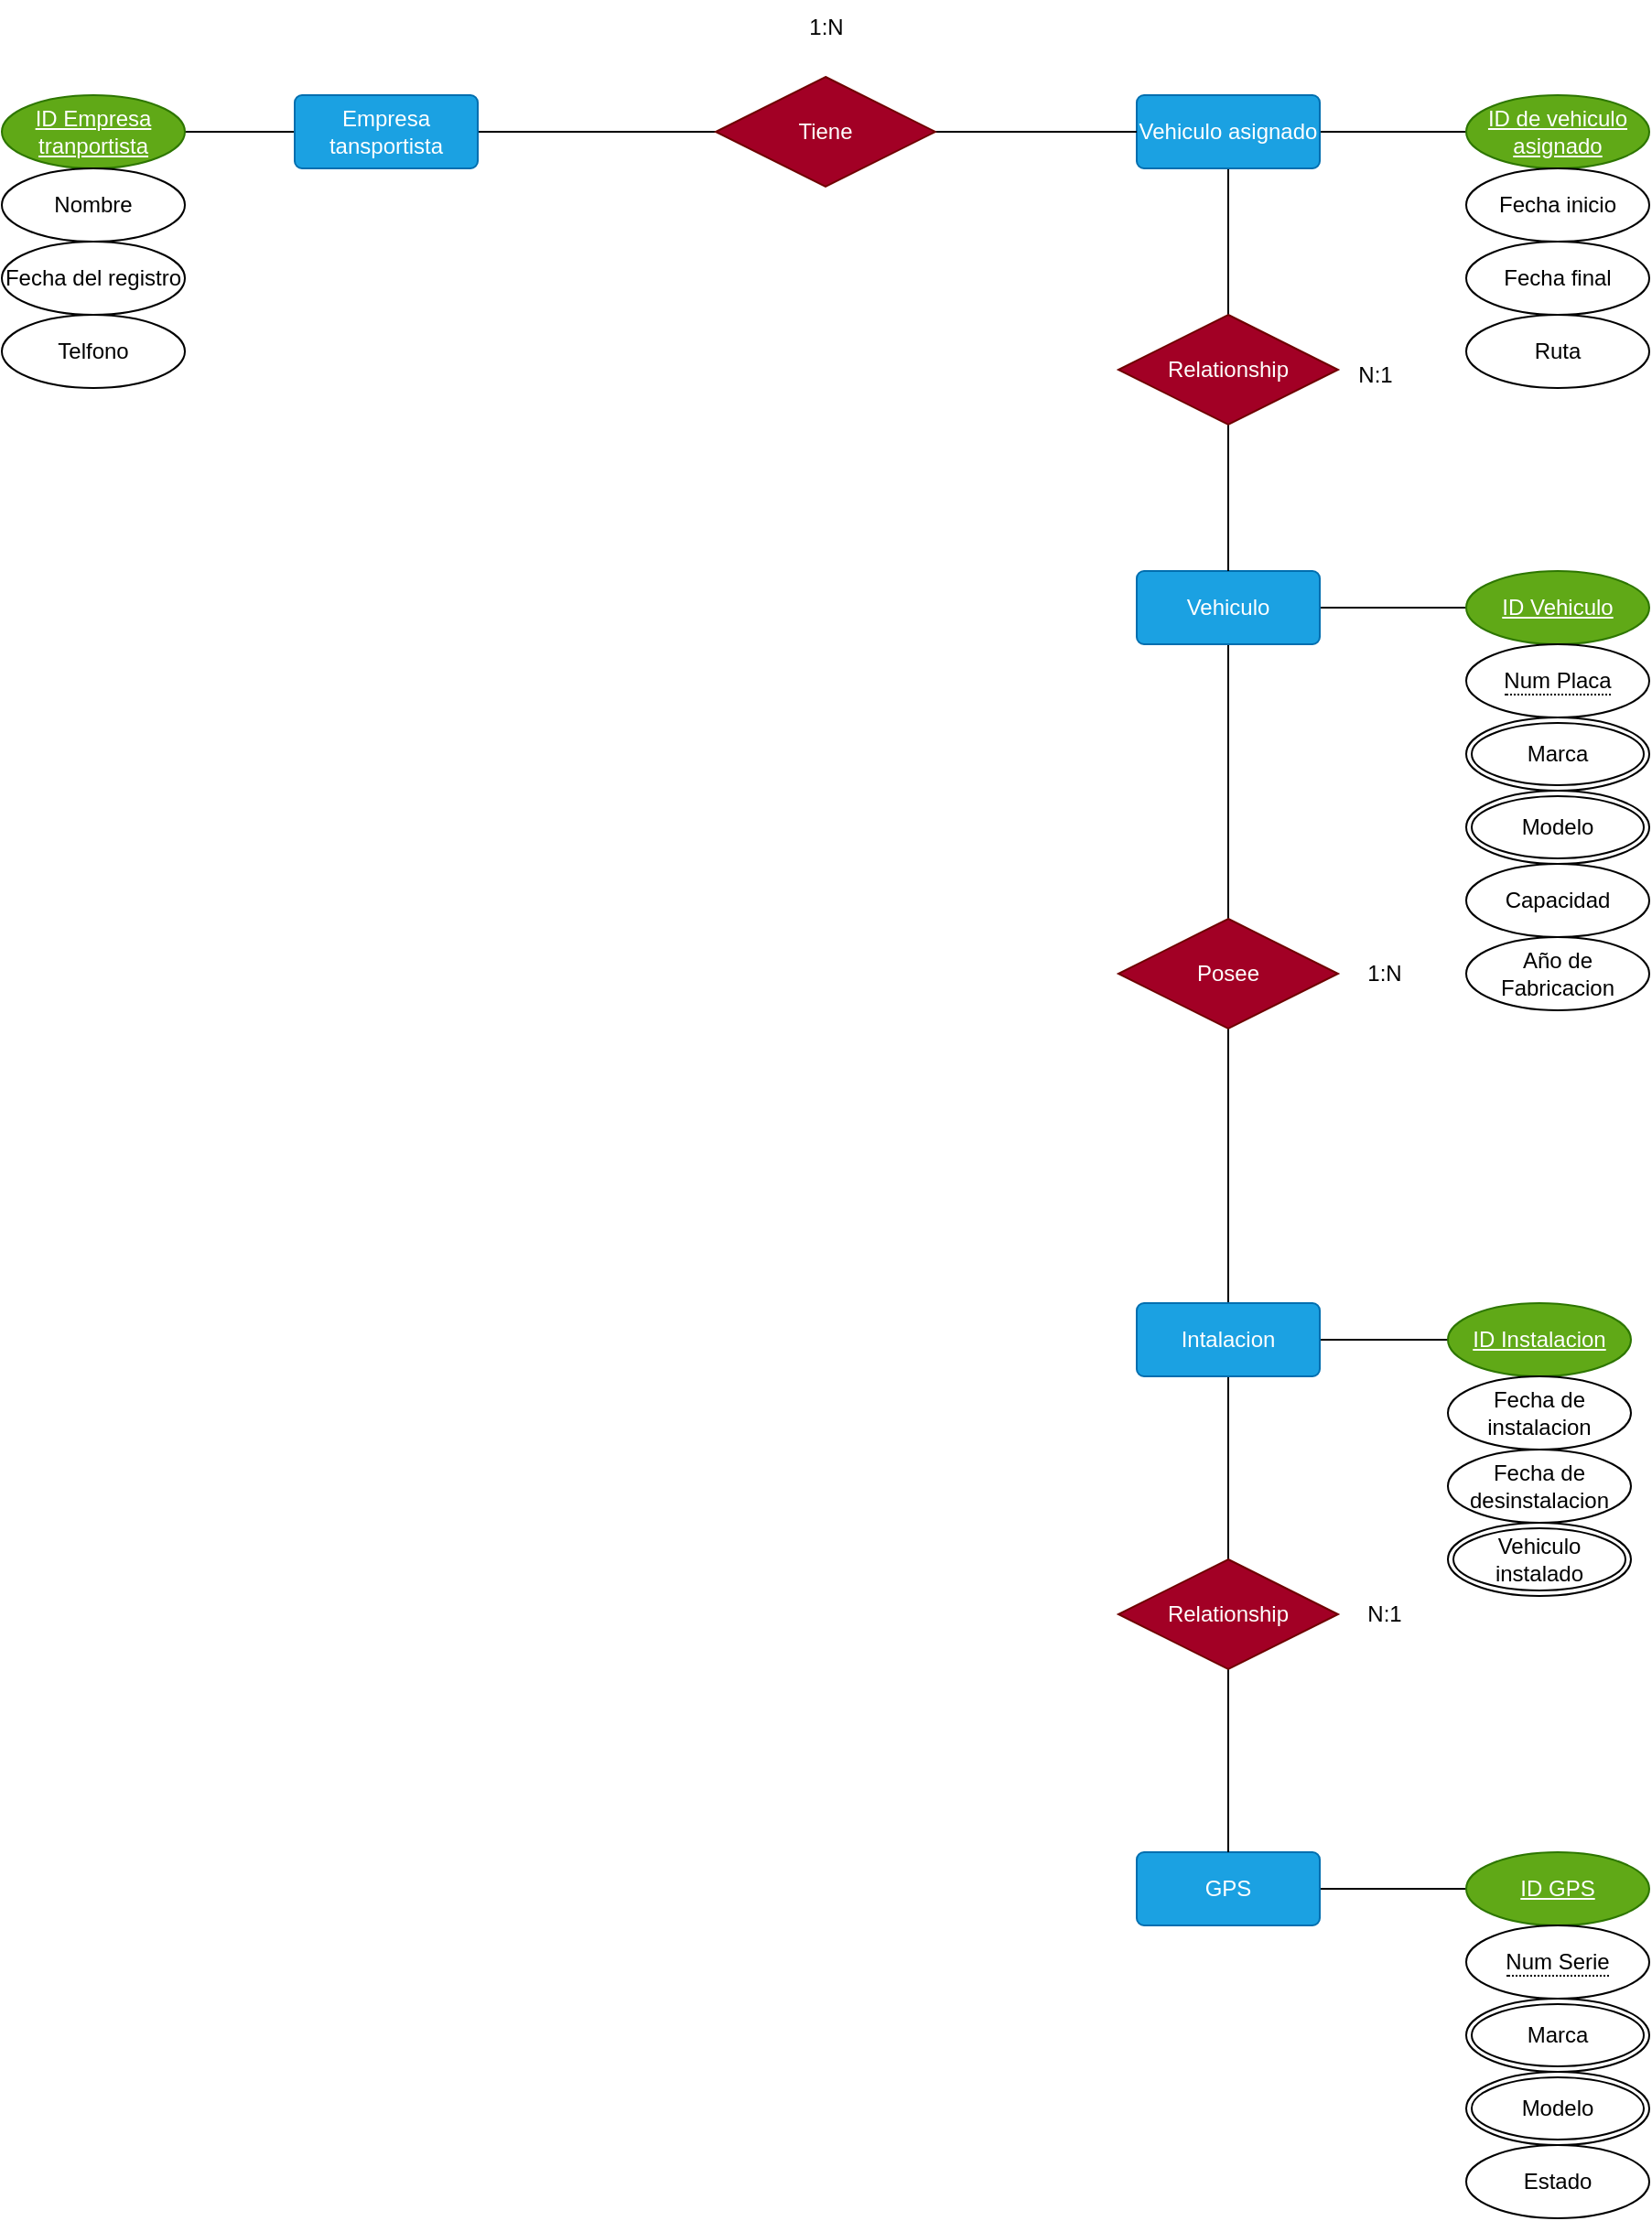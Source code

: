 <mxfile version="26.1.3">
  <diagram name="Página-1" id="tn5yl6HeL-grOOPM4eOT">
    <mxGraphModel dx="1983" dy="1287" grid="1" gridSize="10" guides="1" tooltips="1" connect="1" arrows="1" fold="1" page="1" pageScale="1" pageWidth="850" pageHeight="1100" math="0" shadow="0">
      <root>
        <mxCell id="0" />
        <mxCell id="1" parent="0" />
        <mxCell id="7sBuwOVf_Sa9BMLALKuh-36" style="edgeStyle=orthogonalEdgeStyle;rounded=0;orthogonalLoop=1;jettySize=auto;html=1;entryX=1;entryY=0.5;entryDx=0;entryDy=0;endArrow=none;startFill=0;" edge="1" parent="1" source="7sBuwOVf_Sa9BMLALKuh-1" target="7sBuwOVf_Sa9BMLALKuh-24">
          <mxGeometry relative="1" as="geometry" />
        </mxCell>
        <mxCell id="7sBuwOVf_Sa9BMLALKuh-1" value="&lt;u&gt;ID de vehiculo asignado&lt;/u&gt;" style="ellipse;whiteSpace=wrap;html=1;align=center;fillColor=#60a917;fontColor=#ffffff;strokeColor=#2D7600;" vertex="1" parent="1">
          <mxGeometry x="800" y="160" width="100" height="40" as="geometry" />
        </mxCell>
        <mxCell id="7sBuwOVf_Sa9BMLALKuh-33" style="edgeStyle=orthogonalEdgeStyle;rounded=0;orthogonalLoop=1;jettySize=auto;html=1;exitX=1;exitY=0.5;exitDx=0;exitDy=0;entryX=0;entryY=0.5;entryDx=0;entryDy=0;endArrow=none;startFill=0;" edge="1" parent="1" source="7sBuwOVf_Sa9BMLALKuh-2" target="7sBuwOVf_Sa9BMLALKuh-25">
          <mxGeometry relative="1" as="geometry" />
        </mxCell>
        <mxCell id="7sBuwOVf_Sa9BMLALKuh-2" value="&lt;u&gt;ID Empresa tranportista&lt;/u&gt;" style="ellipse;whiteSpace=wrap;html=1;align=center;fillColor=#60a917;fontColor=#ffffff;strokeColor=#2D7600;" vertex="1" parent="1">
          <mxGeometry y="160" width="100" height="40" as="geometry" />
        </mxCell>
        <mxCell id="7sBuwOVf_Sa9BMLALKuh-3" value="Fecha inicio" style="ellipse;whiteSpace=wrap;html=1;align=center;" vertex="1" parent="1">
          <mxGeometry x="800" y="200" width="100" height="40" as="geometry" />
        </mxCell>
        <mxCell id="7sBuwOVf_Sa9BMLALKuh-4" value="Nombre" style="ellipse;whiteSpace=wrap;html=1;align=center;" vertex="1" parent="1">
          <mxGeometry y="200" width="100" height="40" as="geometry" />
        </mxCell>
        <mxCell id="7sBuwOVf_Sa9BMLALKuh-5" value="Fecha final" style="ellipse;whiteSpace=wrap;html=1;align=center;" vertex="1" parent="1">
          <mxGeometry x="800" y="240" width="100" height="40" as="geometry" />
        </mxCell>
        <mxCell id="7sBuwOVf_Sa9BMLALKuh-6" value="Fecha del registro" style="ellipse;whiteSpace=wrap;html=1;align=center;" vertex="1" parent="1">
          <mxGeometry y="240" width="100" height="40" as="geometry" />
        </mxCell>
        <mxCell id="7sBuwOVf_Sa9BMLALKuh-43" style="edgeStyle=orthogonalEdgeStyle;rounded=0;orthogonalLoop=1;jettySize=auto;html=1;exitX=0;exitY=0.5;exitDx=0;exitDy=0;entryX=1;entryY=0.5;entryDx=0;entryDy=0;endArrow=none;startFill=0;" edge="1" parent="1" source="7sBuwOVf_Sa9BMLALKuh-7" target="7sBuwOVf_Sa9BMLALKuh-22">
          <mxGeometry relative="1" as="geometry" />
        </mxCell>
        <mxCell id="7sBuwOVf_Sa9BMLALKuh-7" value="&lt;u&gt;ID Vehiculo&lt;/u&gt;" style="ellipse;whiteSpace=wrap;html=1;align=center;fillColor=#60a917;fontColor=#ffffff;strokeColor=#2D7600;" vertex="1" parent="1">
          <mxGeometry x="800" y="420" width="100" height="40" as="geometry" />
        </mxCell>
        <mxCell id="7sBuwOVf_Sa9BMLALKuh-8" value="Telfono" style="ellipse;whiteSpace=wrap;html=1;align=center;" vertex="1" parent="1">
          <mxGeometry y="280" width="100" height="40" as="geometry" />
        </mxCell>
        <mxCell id="7sBuwOVf_Sa9BMLALKuh-58" value="" style="edgeStyle=orthogonalEdgeStyle;rounded=0;orthogonalLoop=1;jettySize=auto;html=1;endArrow=none;startFill=0;" edge="1" parent="1" source="7sBuwOVf_Sa9BMLALKuh-10" target="7sBuwOVf_Sa9BMLALKuh-23">
          <mxGeometry relative="1" as="geometry" />
        </mxCell>
        <mxCell id="7sBuwOVf_Sa9BMLALKuh-10" value="&lt;u&gt;ID GPS&lt;/u&gt;" style="ellipse;whiteSpace=wrap;html=1;align=center;fillColor=#60a917;fontColor=#ffffff;strokeColor=#2D7600;" vertex="1" parent="1">
          <mxGeometry x="800" y="1120" width="100" height="40" as="geometry" />
        </mxCell>
        <mxCell id="7sBuwOVf_Sa9BMLALKuh-12" value="Estado" style="ellipse;whiteSpace=wrap;html=1;align=center;" vertex="1" parent="1">
          <mxGeometry x="800" y="1280" width="100" height="40" as="geometry" />
        </mxCell>
        <mxCell id="7sBuwOVf_Sa9BMLALKuh-15" value="Capacidad" style="ellipse;whiteSpace=wrap;html=1;align=center;" vertex="1" parent="1">
          <mxGeometry x="800" y="580" width="100" height="40" as="geometry" />
        </mxCell>
        <mxCell id="7sBuwOVf_Sa9BMLALKuh-17" value="Año de Fabricacion" style="ellipse;whiteSpace=wrap;html=1;align=center;" vertex="1" parent="1">
          <mxGeometry x="800" y="620" width="100" height="40" as="geometry" />
        </mxCell>
        <mxCell id="7sBuwOVf_Sa9BMLALKuh-52" style="edgeStyle=orthogonalEdgeStyle;rounded=0;orthogonalLoop=1;jettySize=auto;html=1;exitX=0;exitY=0.5;exitDx=0;exitDy=0;entryX=1;entryY=0.5;entryDx=0;entryDy=0;endArrow=none;startFill=0;" edge="1" parent="1" source="7sBuwOVf_Sa9BMLALKuh-18" target="7sBuwOVf_Sa9BMLALKuh-51">
          <mxGeometry relative="1" as="geometry" />
        </mxCell>
        <mxCell id="7sBuwOVf_Sa9BMLALKuh-18" value="&lt;u&gt;ID Instalacion&lt;/u&gt;" style="ellipse;whiteSpace=wrap;html=1;align=center;fillColor=#60a917;fontColor=#ffffff;strokeColor=#2D7600;" vertex="1" parent="1">
          <mxGeometry x="790" y="820" width="100" height="40" as="geometry" />
        </mxCell>
        <mxCell id="7sBuwOVf_Sa9BMLALKuh-19" value="Fecha de desinstalacion" style="ellipse;whiteSpace=wrap;html=1;align=center;" vertex="1" parent="1">
          <mxGeometry x="790" y="900" width="100" height="40" as="geometry" />
        </mxCell>
        <mxCell id="7sBuwOVf_Sa9BMLALKuh-20" value="Fecha de instalacion" style="ellipse;whiteSpace=wrap;html=1;align=center;" vertex="1" parent="1">
          <mxGeometry x="790" y="860" width="100" height="40" as="geometry" />
        </mxCell>
        <mxCell id="7sBuwOVf_Sa9BMLALKuh-48" style="edgeStyle=orthogonalEdgeStyle;rounded=0;orthogonalLoop=1;jettySize=auto;html=1;exitX=0.5;exitY=1;exitDx=0;exitDy=0;entryX=0.5;entryY=0;entryDx=0;entryDy=0;endArrow=none;startFill=0;" edge="1" parent="1" source="7sBuwOVf_Sa9BMLALKuh-22" target="7sBuwOVf_Sa9BMLALKuh-27">
          <mxGeometry relative="1" as="geometry" />
        </mxCell>
        <mxCell id="7sBuwOVf_Sa9BMLALKuh-22" value="Vehiculo" style="rounded=1;arcSize=10;whiteSpace=wrap;html=1;align=center;fillColor=#1ba1e2;fontColor=#ffffff;strokeColor=#006EAF;" vertex="1" parent="1">
          <mxGeometry x="620" y="420" width="100" height="40" as="geometry" />
        </mxCell>
        <mxCell id="7sBuwOVf_Sa9BMLALKuh-23" value="GPS" style="rounded=1;arcSize=10;whiteSpace=wrap;html=1;align=center;fillColor=#1ba1e2;fontColor=#ffffff;strokeColor=#006EAF;" vertex="1" parent="1">
          <mxGeometry x="620" y="1120" width="100" height="40" as="geometry" />
        </mxCell>
        <mxCell id="7sBuwOVf_Sa9BMLALKuh-38" style="edgeStyle=orthogonalEdgeStyle;rounded=0;orthogonalLoop=1;jettySize=auto;html=1;exitX=0.5;exitY=1;exitDx=0;exitDy=0;entryX=0.5;entryY=0;entryDx=0;entryDy=0;endArrow=none;startFill=0;" edge="1" parent="1" source="7sBuwOVf_Sa9BMLALKuh-24" target="7sBuwOVf_Sa9BMLALKuh-28">
          <mxGeometry relative="1" as="geometry" />
        </mxCell>
        <mxCell id="7sBuwOVf_Sa9BMLALKuh-24" value="Vehiculo asignado" style="rounded=1;arcSize=10;whiteSpace=wrap;html=1;align=center;fillColor=#1ba1e2;fontColor=#ffffff;strokeColor=#006EAF;" vertex="1" parent="1">
          <mxGeometry x="620" y="160" width="100" height="40" as="geometry" />
        </mxCell>
        <mxCell id="7sBuwOVf_Sa9BMLALKuh-34" style="edgeStyle=orthogonalEdgeStyle;rounded=0;orthogonalLoop=1;jettySize=auto;html=1;entryX=0;entryY=0.5;entryDx=0;entryDy=0;endArrow=none;startFill=0;" edge="1" parent="1" source="7sBuwOVf_Sa9BMLALKuh-25" target="7sBuwOVf_Sa9BMLALKuh-26">
          <mxGeometry relative="1" as="geometry" />
        </mxCell>
        <mxCell id="7sBuwOVf_Sa9BMLALKuh-25" value="Empresa tansportista" style="rounded=1;arcSize=10;whiteSpace=wrap;html=1;align=center;fillColor=#1ba1e2;fontColor=#ffffff;strokeColor=#006EAF;" vertex="1" parent="1">
          <mxGeometry x="160" y="160" width="100" height="40" as="geometry" />
        </mxCell>
        <mxCell id="7sBuwOVf_Sa9BMLALKuh-35" style="edgeStyle=orthogonalEdgeStyle;rounded=0;orthogonalLoop=1;jettySize=auto;html=1;entryX=0;entryY=0.5;entryDx=0;entryDy=0;endArrow=none;startFill=0;" edge="1" parent="1" source="7sBuwOVf_Sa9BMLALKuh-26" target="7sBuwOVf_Sa9BMLALKuh-24">
          <mxGeometry relative="1" as="geometry" />
        </mxCell>
        <mxCell id="7sBuwOVf_Sa9BMLALKuh-26" value="Tiene" style="shape=rhombus;perimeter=rhombusPerimeter;whiteSpace=wrap;html=1;align=center;fillColor=#a20025;fontColor=#ffffff;strokeColor=#6F0000;" vertex="1" parent="1">
          <mxGeometry x="390" y="150" width="120" height="60" as="geometry" />
        </mxCell>
        <mxCell id="7sBuwOVf_Sa9BMLALKuh-50" value="" style="edgeStyle=orthogonalEdgeStyle;rounded=0;orthogonalLoop=1;jettySize=auto;html=1;endArrow=none;startFill=0;" edge="1" parent="1" source="7sBuwOVf_Sa9BMLALKuh-27">
          <mxGeometry relative="1" as="geometry">
            <mxPoint x="670" y="820" as="targetPoint" />
          </mxGeometry>
        </mxCell>
        <mxCell id="7sBuwOVf_Sa9BMLALKuh-27" value="Posee" style="shape=rhombus;perimeter=rhombusPerimeter;whiteSpace=wrap;html=1;align=center;fillColor=#a20025;fontColor=#ffffff;strokeColor=#6F0000;" vertex="1" parent="1">
          <mxGeometry x="610" y="610" width="120" height="60" as="geometry" />
        </mxCell>
        <mxCell id="7sBuwOVf_Sa9BMLALKuh-40" style="edgeStyle=orthogonalEdgeStyle;rounded=0;orthogonalLoop=1;jettySize=auto;html=1;exitX=0.5;exitY=1;exitDx=0;exitDy=0;entryX=0.5;entryY=0;entryDx=0;entryDy=0;endArrow=none;startFill=0;" edge="1" parent="1" source="7sBuwOVf_Sa9BMLALKuh-28" target="7sBuwOVf_Sa9BMLALKuh-22">
          <mxGeometry relative="1" as="geometry" />
        </mxCell>
        <mxCell id="7sBuwOVf_Sa9BMLALKuh-28" value="Relationship" style="shape=rhombus;perimeter=rhombusPerimeter;whiteSpace=wrap;html=1;align=center;fillColor=#a20025;fontColor=#ffffff;strokeColor=#6F0000;" vertex="1" parent="1">
          <mxGeometry x="610" y="280" width="120" height="60" as="geometry" />
        </mxCell>
        <mxCell id="7sBuwOVf_Sa9BMLALKuh-39" value="Ruta" style="ellipse;whiteSpace=wrap;html=1;align=center;" vertex="1" parent="1">
          <mxGeometry x="800" y="280" width="100" height="40" as="geometry" />
        </mxCell>
        <mxCell id="7sBuwOVf_Sa9BMLALKuh-41" value="N:1" style="text;html=1;align=center;verticalAlign=middle;resizable=0;points=[];autosize=1;strokeColor=none;fillColor=none;" vertex="1" parent="1">
          <mxGeometry x="730" y="298" width="40" height="30" as="geometry" />
        </mxCell>
        <mxCell id="7sBuwOVf_Sa9BMLALKuh-42" value="1:N" style="text;html=1;align=center;verticalAlign=middle;resizable=0;points=[];autosize=1;strokeColor=none;fillColor=none;" vertex="1" parent="1">
          <mxGeometry x="430" y="108" width="40" height="30" as="geometry" />
        </mxCell>
        <mxCell id="7sBuwOVf_Sa9BMLALKuh-44" value="&lt;span style=&quot;border-bottom: 1px dotted&quot;&gt;Num Placa&lt;/span&gt;" style="ellipse;whiteSpace=wrap;html=1;align=center;" vertex="1" parent="1">
          <mxGeometry x="800" y="460" width="100" height="40" as="geometry" />
        </mxCell>
        <mxCell id="7sBuwOVf_Sa9BMLALKuh-45" value="Marca" style="ellipse;shape=doubleEllipse;margin=3;whiteSpace=wrap;html=1;align=center;" vertex="1" parent="1">
          <mxGeometry x="800" y="500" width="100" height="40" as="geometry" />
        </mxCell>
        <mxCell id="7sBuwOVf_Sa9BMLALKuh-46" value="Modelo" style="ellipse;shape=doubleEllipse;margin=3;whiteSpace=wrap;html=1;align=center;" vertex="1" parent="1">
          <mxGeometry x="800" y="540" width="100" height="40" as="geometry" />
        </mxCell>
        <mxCell id="7sBuwOVf_Sa9BMLALKuh-57" style="edgeStyle=orthogonalEdgeStyle;rounded=0;orthogonalLoop=1;jettySize=auto;html=1;exitX=0.5;exitY=1;exitDx=0;exitDy=0;entryX=0.5;entryY=0;entryDx=0;entryDy=0;endArrow=none;startFill=0;" edge="1" parent="1" source="7sBuwOVf_Sa9BMLALKuh-51" target="7sBuwOVf_Sa9BMLALKuh-56">
          <mxGeometry relative="1" as="geometry" />
        </mxCell>
        <mxCell id="7sBuwOVf_Sa9BMLALKuh-51" value="Intalacion" style="rounded=1;arcSize=10;whiteSpace=wrap;html=1;align=center;fillColor=#1ba1e2;fontColor=#ffffff;strokeColor=#006EAF;" vertex="1" parent="1">
          <mxGeometry x="620" y="820" width="100" height="40" as="geometry" />
        </mxCell>
        <mxCell id="7sBuwOVf_Sa9BMLALKuh-53" value="1:N" style="text;html=1;align=center;verticalAlign=middle;resizable=0;points=[];autosize=1;strokeColor=none;fillColor=none;" vertex="1" parent="1">
          <mxGeometry x="735" y="625" width="40" height="30" as="geometry" />
        </mxCell>
        <mxCell id="7sBuwOVf_Sa9BMLALKuh-55" value="Vehiculo instalado" style="ellipse;shape=doubleEllipse;margin=3;whiteSpace=wrap;html=1;align=center;" vertex="1" parent="1">
          <mxGeometry x="790" y="940" width="100" height="40" as="geometry" />
        </mxCell>
        <mxCell id="7sBuwOVf_Sa9BMLALKuh-59" style="edgeStyle=orthogonalEdgeStyle;rounded=0;orthogonalLoop=1;jettySize=auto;html=1;exitX=0.5;exitY=1;exitDx=0;exitDy=0;entryX=0.5;entryY=0;entryDx=0;entryDy=0;endArrow=none;startFill=0;" edge="1" parent="1" source="7sBuwOVf_Sa9BMLALKuh-56" target="7sBuwOVf_Sa9BMLALKuh-23">
          <mxGeometry relative="1" as="geometry" />
        </mxCell>
        <mxCell id="7sBuwOVf_Sa9BMLALKuh-56" value="Relationship" style="shape=rhombus;perimeter=rhombusPerimeter;whiteSpace=wrap;html=1;align=center;fillColor=#a20025;fontColor=#ffffff;strokeColor=#6F0000;" vertex="1" parent="1">
          <mxGeometry x="610" y="960" width="120" height="60" as="geometry" />
        </mxCell>
        <mxCell id="7sBuwOVf_Sa9BMLALKuh-63" value="&lt;span style=&quot;border-bottom: 1px dotted&quot;&gt;Num Serie&lt;/span&gt;" style="ellipse;whiteSpace=wrap;html=1;align=center;" vertex="1" parent="1">
          <mxGeometry x="800" y="1160" width="100" height="40" as="geometry" />
        </mxCell>
        <mxCell id="7sBuwOVf_Sa9BMLALKuh-64" value="Marca" style="ellipse;shape=doubleEllipse;margin=3;whiteSpace=wrap;html=1;align=center;" vertex="1" parent="1">
          <mxGeometry x="800" y="1200" width="100" height="40" as="geometry" />
        </mxCell>
        <mxCell id="7sBuwOVf_Sa9BMLALKuh-65" value="Modelo" style="ellipse;shape=doubleEllipse;margin=3;whiteSpace=wrap;html=1;align=center;" vertex="1" parent="1">
          <mxGeometry x="800" y="1240" width="100" height="40" as="geometry" />
        </mxCell>
        <mxCell id="7sBuwOVf_Sa9BMLALKuh-66" value="N:1" style="text;html=1;align=center;verticalAlign=middle;resizable=0;points=[];autosize=1;strokeColor=none;fillColor=none;" vertex="1" parent="1">
          <mxGeometry x="735" y="975" width="40" height="30" as="geometry" />
        </mxCell>
      </root>
    </mxGraphModel>
  </diagram>
</mxfile>
